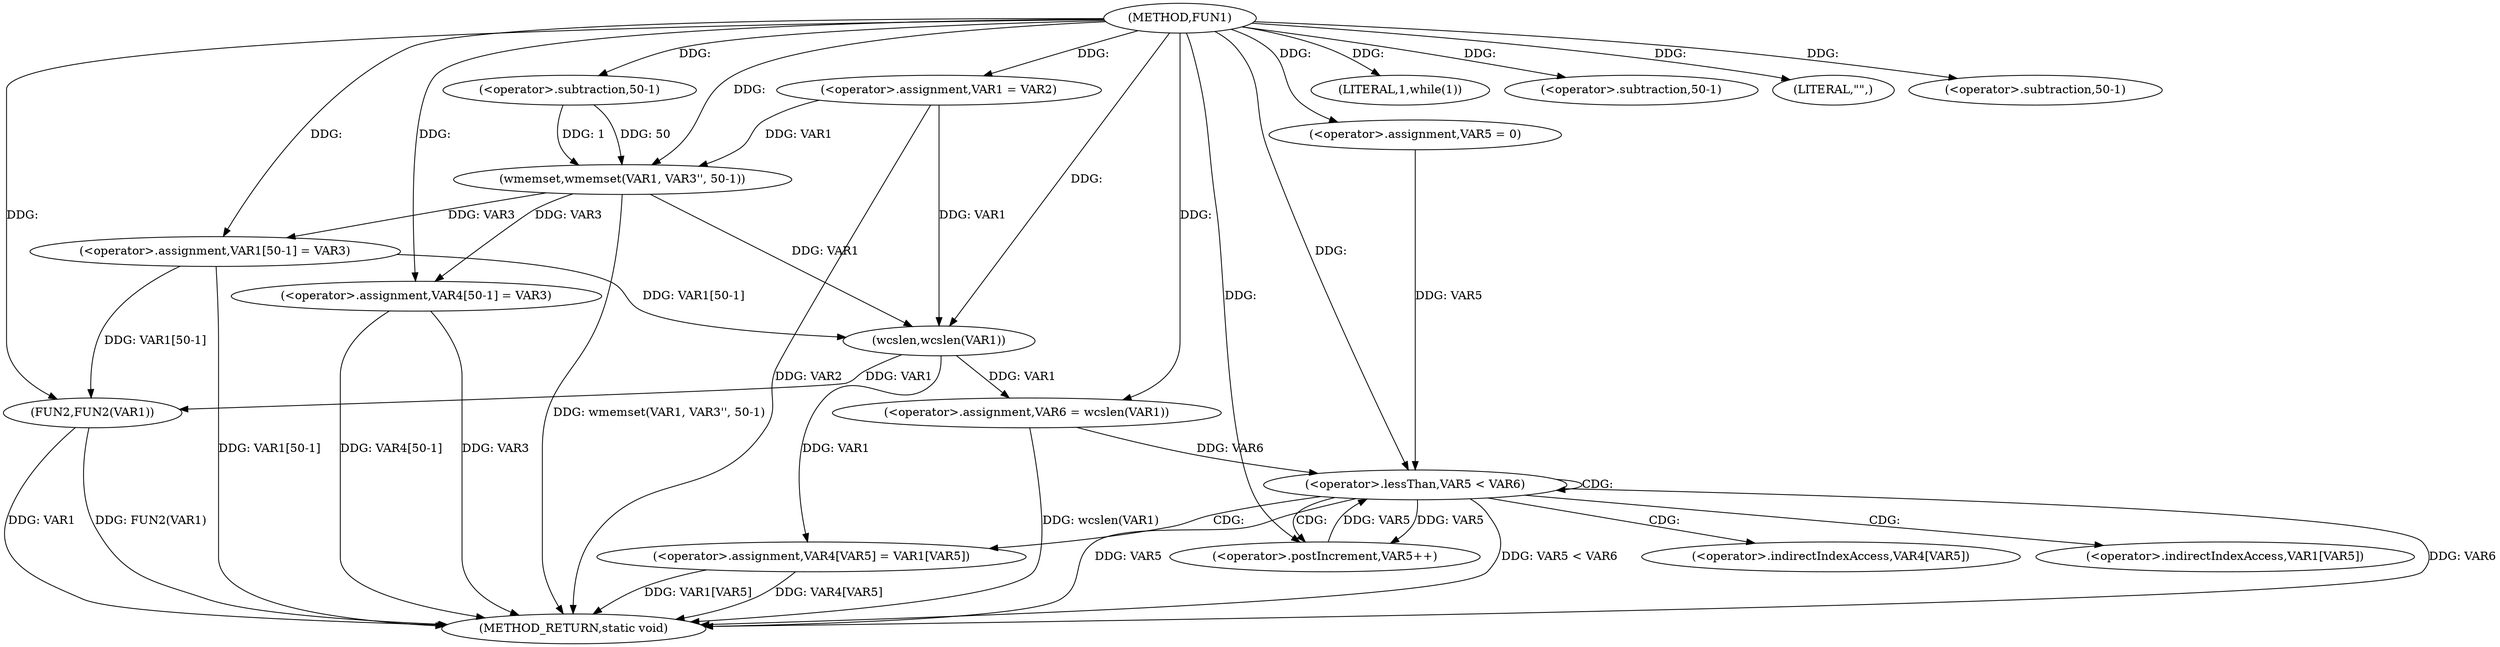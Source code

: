 digraph FUN1 {  
"1000100" [label = "(METHOD,FUN1)" ]
"1000158" [label = "(METHOD_RETURN,static void)" ]
"1000104" [label = "(<operator>.assignment,VAR1 = VAR2)" ]
"1000108" [label = "(LITERAL,1,while(1))" ]
"1000110" [label = "(wmemset,wmemset(VAR1, VAR3'', 50-1))" ]
"1000113" [label = "(<operator>.subtraction,50-1)" ]
"1000116" [label = "(<operator>.assignment,VAR1[50-1] = VAR3)" ]
"1000119" [label = "(<operator>.subtraction,50-1)" ]
"1000125" [label = "(LITERAL,\"\",)" ]
"1000128" [label = "(<operator>.assignment,VAR6 = wcslen(VAR1))" ]
"1000130" [label = "(wcslen,wcslen(VAR1))" ]
"1000133" [label = "(<operator>.assignment,VAR5 = 0)" ]
"1000136" [label = "(<operator>.lessThan,VAR5 < VAR6)" ]
"1000139" [label = "(<operator>.postIncrement,VAR5++)" ]
"1000142" [label = "(<operator>.assignment,VAR4[VAR5] = VAR1[VAR5])" ]
"1000149" [label = "(<operator>.assignment,VAR4[50-1] = VAR3)" ]
"1000152" [label = "(<operator>.subtraction,50-1)" ]
"1000156" [label = "(FUN2,FUN2(VAR1))" ]
"1000143" [label = "(<operator>.indirectIndexAccess,VAR4[VAR5])" ]
"1000146" [label = "(<operator>.indirectIndexAccess,VAR1[VAR5])" ]
  "1000116" -> "1000158"  [ label = "DDG: VAR1[50-1]"] 
  "1000128" -> "1000158"  [ label = "DDG: wcslen(VAR1)"] 
  "1000156" -> "1000158"  [ label = "DDG: VAR1"] 
  "1000149" -> "1000158"  [ label = "DDG: VAR3"] 
  "1000110" -> "1000158"  [ label = "DDG: wmemset(VAR1, VAR3'', 50-1)"] 
  "1000149" -> "1000158"  [ label = "DDG: VAR4[50-1]"] 
  "1000142" -> "1000158"  [ label = "DDG: VAR1[VAR5]"] 
  "1000142" -> "1000158"  [ label = "DDG: VAR4[VAR5]"] 
  "1000136" -> "1000158"  [ label = "DDG: VAR5 < VAR6"] 
  "1000136" -> "1000158"  [ label = "DDG: VAR6"] 
  "1000156" -> "1000158"  [ label = "DDG: FUN2(VAR1)"] 
  "1000136" -> "1000158"  [ label = "DDG: VAR5"] 
  "1000104" -> "1000158"  [ label = "DDG: VAR2"] 
  "1000100" -> "1000104"  [ label = "DDG: "] 
  "1000100" -> "1000108"  [ label = "DDG: "] 
  "1000104" -> "1000110"  [ label = "DDG: VAR1"] 
  "1000100" -> "1000110"  [ label = "DDG: "] 
  "1000113" -> "1000110"  [ label = "DDG: 50"] 
  "1000113" -> "1000110"  [ label = "DDG: 1"] 
  "1000100" -> "1000113"  [ label = "DDG: "] 
  "1000110" -> "1000116"  [ label = "DDG: VAR3"] 
  "1000100" -> "1000116"  [ label = "DDG: "] 
  "1000100" -> "1000119"  [ label = "DDG: "] 
  "1000100" -> "1000125"  [ label = "DDG: "] 
  "1000130" -> "1000128"  [ label = "DDG: VAR1"] 
  "1000100" -> "1000128"  [ label = "DDG: "] 
  "1000116" -> "1000130"  [ label = "DDG: VAR1[50-1]"] 
  "1000104" -> "1000130"  [ label = "DDG: VAR1"] 
  "1000110" -> "1000130"  [ label = "DDG: VAR1"] 
  "1000100" -> "1000130"  [ label = "DDG: "] 
  "1000100" -> "1000133"  [ label = "DDG: "] 
  "1000139" -> "1000136"  [ label = "DDG: VAR5"] 
  "1000133" -> "1000136"  [ label = "DDG: VAR5"] 
  "1000100" -> "1000136"  [ label = "DDG: "] 
  "1000128" -> "1000136"  [ label = "DDG: VAR6"] 
  "1000136" -> "1000139"  [ label = "DDG: VAR5"] 
  "1000100" -> "1000139"  [ label = "DDG: "] 
  "1000130" -> "1000142"  [ label = "DDG: VAR1"] 
  "1000100" -> "1000149"  [ label = "DDG: "] 
  "1000110" -> "1000149"  [ label = "DDG: VAR3"] 
  "1000100" -> "1000152"  [ label = "DDG: "] 
  "1000116" -> "1000156"  [ label = "DDG: VAR1[50-1]"] 
  "1000130" -> "1000156"  [ label = "DDG: VAR1"] 
  "1000100" -> "1000156"  [ label = "DDG: "] 
  "1000136" -> "1000143"  [ label = "CDG: "] 
  "1000136" -> "1000142"  [ label = "CDG: "] 
  "1000136" -> "1000139"  [ label = "CDG: "] 
  "1000136" -> "1000146"  [ label = "CDG: "] 
  "1000136" -> "1000136"  [ label = "CDG: "] 
}
